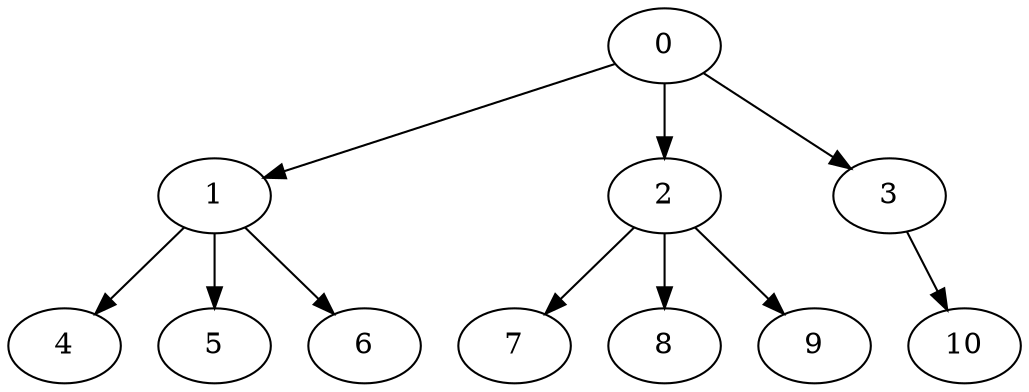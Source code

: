 digraph "OutTree-Balanced-MaxBf-3_Nodes_11_CCR_0.1_weightType_Random" {
	0	 [weight="50"];
	1	 [weight="70"];
	0 -> 1	 [weight="9"];
	2	 [weight="90"];
	0 -> 2	 [weight="7"];
	3	 [weight="100"];
	0 -> 3	 [weight="4"];
	4	 [weight="40"];
	1 -> 4	 [weight="10"];
	5	 [weight="20"];
	1 -> 5	 [weight="7"];
	6	 [weight="100"];
	1 -> 6	 [weight="5"];
	7	 [weight="80"];
	2 -> 7	 [weight="5"];
	8	 [weight="50"];
	2 -> 8	 [weight="3"];
	9	 [weight="20"];
	2 -> 9	 [weight="10"];
	10	 [weight="20"];
	3 -> 10	 [weight="4"];
}
